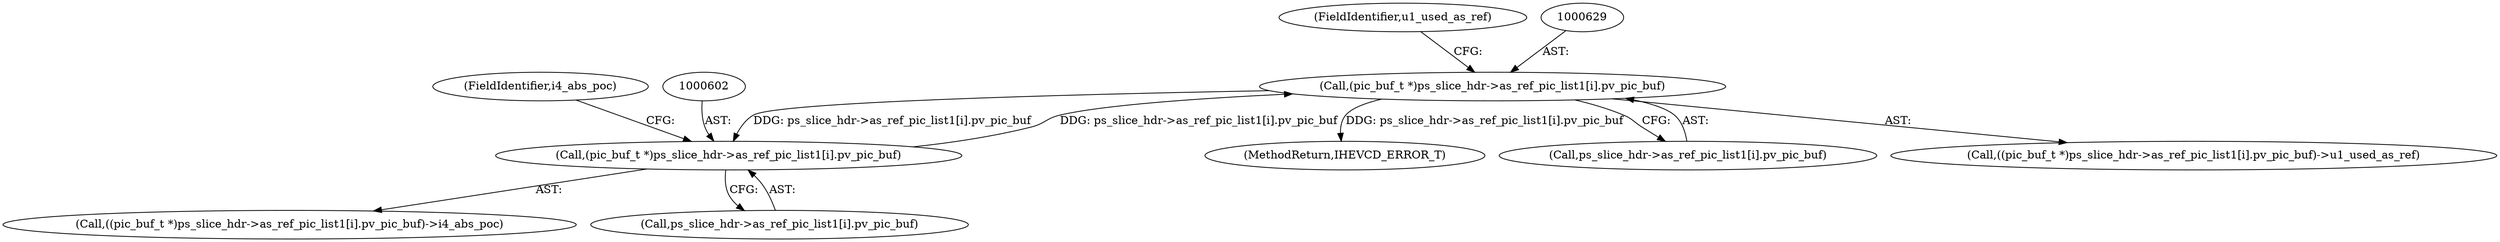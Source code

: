 digraph "0_Android_2b9fb0c2074d370a254b35e2489de2d94943578d@pointer" {
"1000628" [label="(Call,(pic_buf_t *)ps_slice_hdr->as_ref_pic_list1[i].pv_pic_buf)"];
"1000601" [label="(Call,(pic_buf_t *)ps_slice_hdr->as_ref_pic_list1[i].pv_pic_buf)"];
"1000628" [label="(Call,(pic_buf_t *)ps_slice_hdr->as_ref_pic_list1[i].pv_pic_buf)"];
"1000600" [label="(Call,((pic_buf_t *)ps_slice_hdr->as_ref_pic_list1[i].pv_pic_buf)->i4_abs_poc)"];
"1000628" [label="(Call,(pic_buf_t *)ps_slice_hdr->as_ref_pic_list1[i].pv_pic_buf)"];
"1000601" [label="(Call,(pic_buf_t *)ps_slice_hdr->as_ref_pic_list1[i].pv_pic_buf)"];
"1005291" [label="(MethodReturn,IHEVCD_ERROR_T)"];
"1000630" [label="(Call,ps_slice_hdr->as_ref_pic_list1[i].pv_pic_buf)"];
"1000610" [label="(FieldIdentifier,i4_abs_poc)"];
"1000627" [label="(Call,((pic_buf_t *)ps_slice_hdr->as_ref_pic_list1[i].pv_pic_buf)->u1_used_as_ref)"];
"1000603" [label="(Call,ps_slice_hdr->as_ref_pic_list1[i].pv_pic_buf)"];
"1000637" [label="(FieldIdentifier,u1_used_as_ref)"];
"1000628" -> "1000627"  [label="AST: "];
"1000628" -> "1000630"  [label="CFG: "];
"1000629" -> "1000628"  [label="AST: "];
"1000630" -> "1000628"  [label="AST: "];
"1000637" -> "1000628"  [label="CFG: "];
"1000628" -> "1005291"  [label="DDG: ps_slice_hdr->as_ref_pic_list1[i].pv_pic_buf"];
"1000628" -> "1000601"  [label="DDG: ps_slice_hdr->as_ref_pic_list1[i].pv_pic_buf"];
"1000601" -> "1000628"  [label="DDG: ps_slice_hdr->as_ref_pic_list1[i].pv_pic_buf"];
"1000601" -> "1000600"  [label="AST: "];
"1000601" -> "1000603"  [label="CFG: "];
"1000602" -> "1000601"  [label="AST: "];
"1000603" -> "1000601"  [label="AST: "];
"1000610" -> "1000601"  [label="CFG: "];
}
